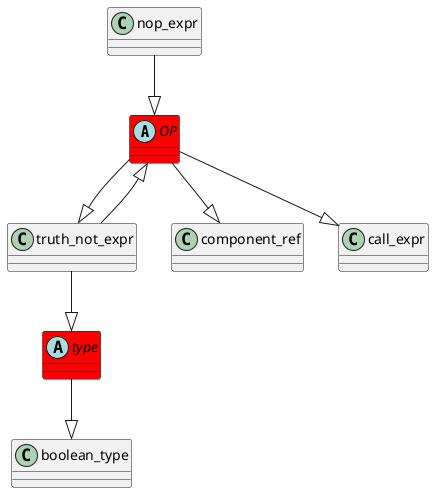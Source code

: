 @startuml
abstract class	OP	 #red	
OP	 --|> 	truth_not_expr	
nop_expr	 --|> 	OP	
abstract class	type	 #red	
type	 --|> 	boolean_type	
truth_not_expr	 --|> 	type	
OP	 --|> 	component_ref	
truth_not_expr	 --|> 	OP	
OP	 --|> 	call_expr	
@enduml
